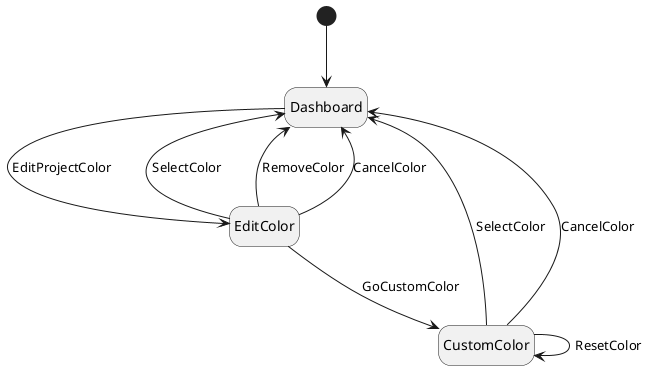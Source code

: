 @startuml
hide empty description

[*] -d-> Dashboard

Dashboard --> EditColor : EditProjectColor

EditColor --> Dashboard : SelectColor
EditColor --> Dashboard : RemoveColor
EditColor --> Dashboard : CancelColor
EditColor --> CustomColor : GoCustomColor

CustomColor --> Dashboard : SelectColor
CustomColor --> Dashboard : CancelColor
CustomColor --> CustomColor : ResetColor
@enduml
